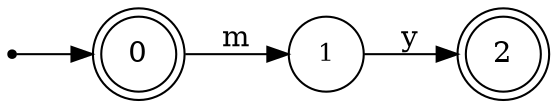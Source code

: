 digraph finite_state_machine {
	rankdir=LR;
	size="10,10"

	node [ shape = doublecircle, label = "0", fontsize  = 14] n0;

	node [ shape = circle, label = "1", fontsize  = 12] n1;

	node [ shape = doublecircle, label = "2", fontsize  = 14] n2;

	node [shape = point ]; qi
	qi -> n0;

	n0 -> n1 [ label = "m" ];
	n1 -> n2 [ label = "y" ];
}
